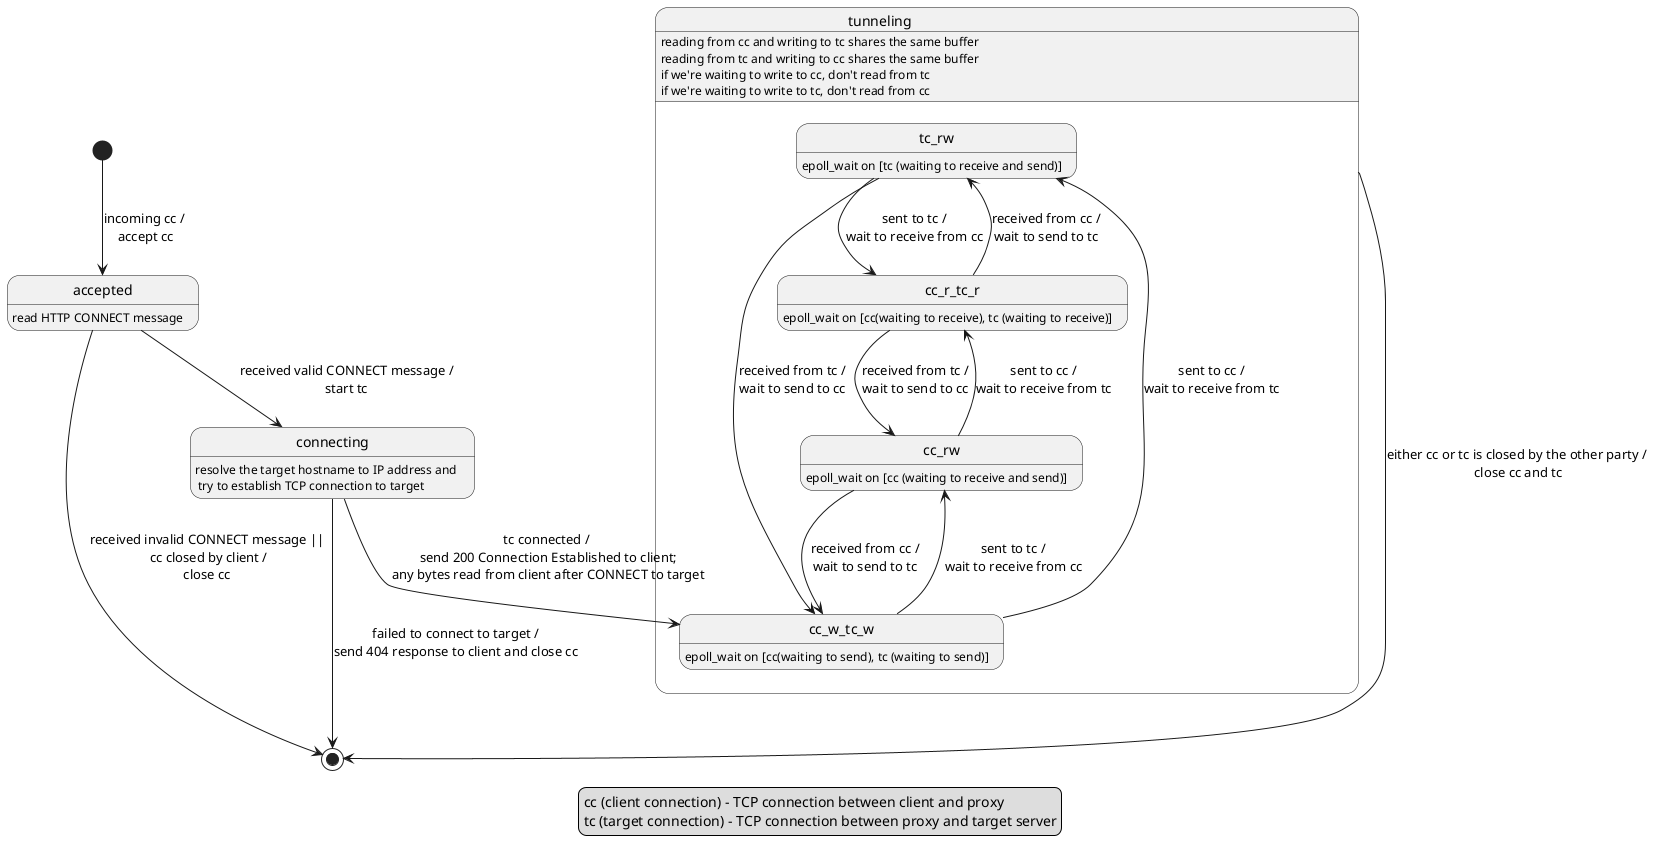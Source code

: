 @startuml

legend
cc (client connection) - TCP connection between client and proxy
tc (target connection) - TCP connection between proxy and target server
end legend

[*] --> accepted : incoming cc /\n accept cc

accepted : read HTTP CONNECT message

accepted --> connecting : received valid CONNECT message /\nstart tc
accepted --> [*] : received invalid CONNECT message ||\n cc closed by client /\nclose cc

connecting : resolve the target hostname to IP address and \n try to establish TCP connection to target

connecting ---> [*] : failed to connect to target /\nsend 404 response to client and close cc

state tunneling {

    tunneling : reading from cc and writing to tc shares the same buffer
    tunneling : reading from tc and writing to cc shares the same buffer
    tunneling : if we're waiting to write to cc, don't read from tc
    tunneling : if we're waiting to write to tc, don't read from cc

    tc_rw : epoll_wait on [tc (waiting to receive and send)]
    cc_r_tc_r : epoll_wait on [cc(waiting to receive), tc (waiting to receive)]
    cc_w_tc_w : epoll_wait on [cc(waiting to send), tc (waiting to send)]
    cc_rw : epoll_wait on [cc (waiting to receive and send)]

    tc_rw --> cc_r_tc_r : sent to tc /\nwait to receive from cc
    tc_rw --> cc_w_tc_w : received from tc /\nwait to send to cc

    cc_r_tc_r --> tc_rw : received from cc /\nwait to send to tc
    cc_r_tc_r --> cc_rw : received from tc /\nwait to send to cc

    cc_w_tc_w --> tc_rw : sent to cc /\nwait to receive from tc
    cc_w_tc_w --> cc_rw : sent to tc /\nwait to receive from cc

    cc_rw --> cc_r_tc_r: sent to cc /\nwait to receive from tc
    cc_rw --> cc_w_tc_w: received from cc /\nwait to send to tc
}

connecting --> cc_w_tc_w : tc connected /\n send 200 Connection Established to client;\n any bytes read from client after CONNECT to target

tunneling --> [*] : either cc or tc is closed by the other party /\n close cc and tc

@enduml
